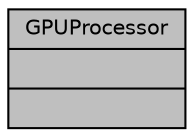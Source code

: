 digraph "GPUProcessor"
{
 // INTERACTIVE_SVG=YES
  bgcolor="transparent";
  edge [fontname="Helvetica",fontsize="10",labelfontname="Helvetica",labelfontsize="10"];
  node [fontname="Helvetica",fontsize="10",shape=record];
  Node2 [label="{GPUProcessor\n||}",height=0.2,width=0.4,color="black", fillcolor="grey75", style="filled", fontcolor="black"];
}

